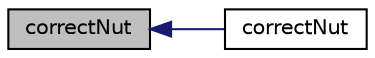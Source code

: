 digraph "correctNut"
{
  bgcolor="transparent";
  edge [fontname="Helvetica",fontsize="10",labelfontname="Helvetica",labelfontsize="10"];
  node [fontname="Helvetica",fontsize="10",shape=record];
  rankdir="LR";
  Node1 [label="correctNut",height=0.2,width=0.4,color="black", fillcolor="grey75", style="filled" fontcolor="black"];
  Node1 -> Node2 [dir="back",color="midnightblue",fontsize="10",style="solid",fontname="Helvetica"];
  Node2 [label="correctNut",height=0.2,width=0.4,color="black",URL="$classFoam_1_1LESModels_1_1dynamicLagrangian.html#a49501d539a9eb81be373db98c31bc2b0",tooltip="Update sub-grid eddy-viscosity. "];
}
